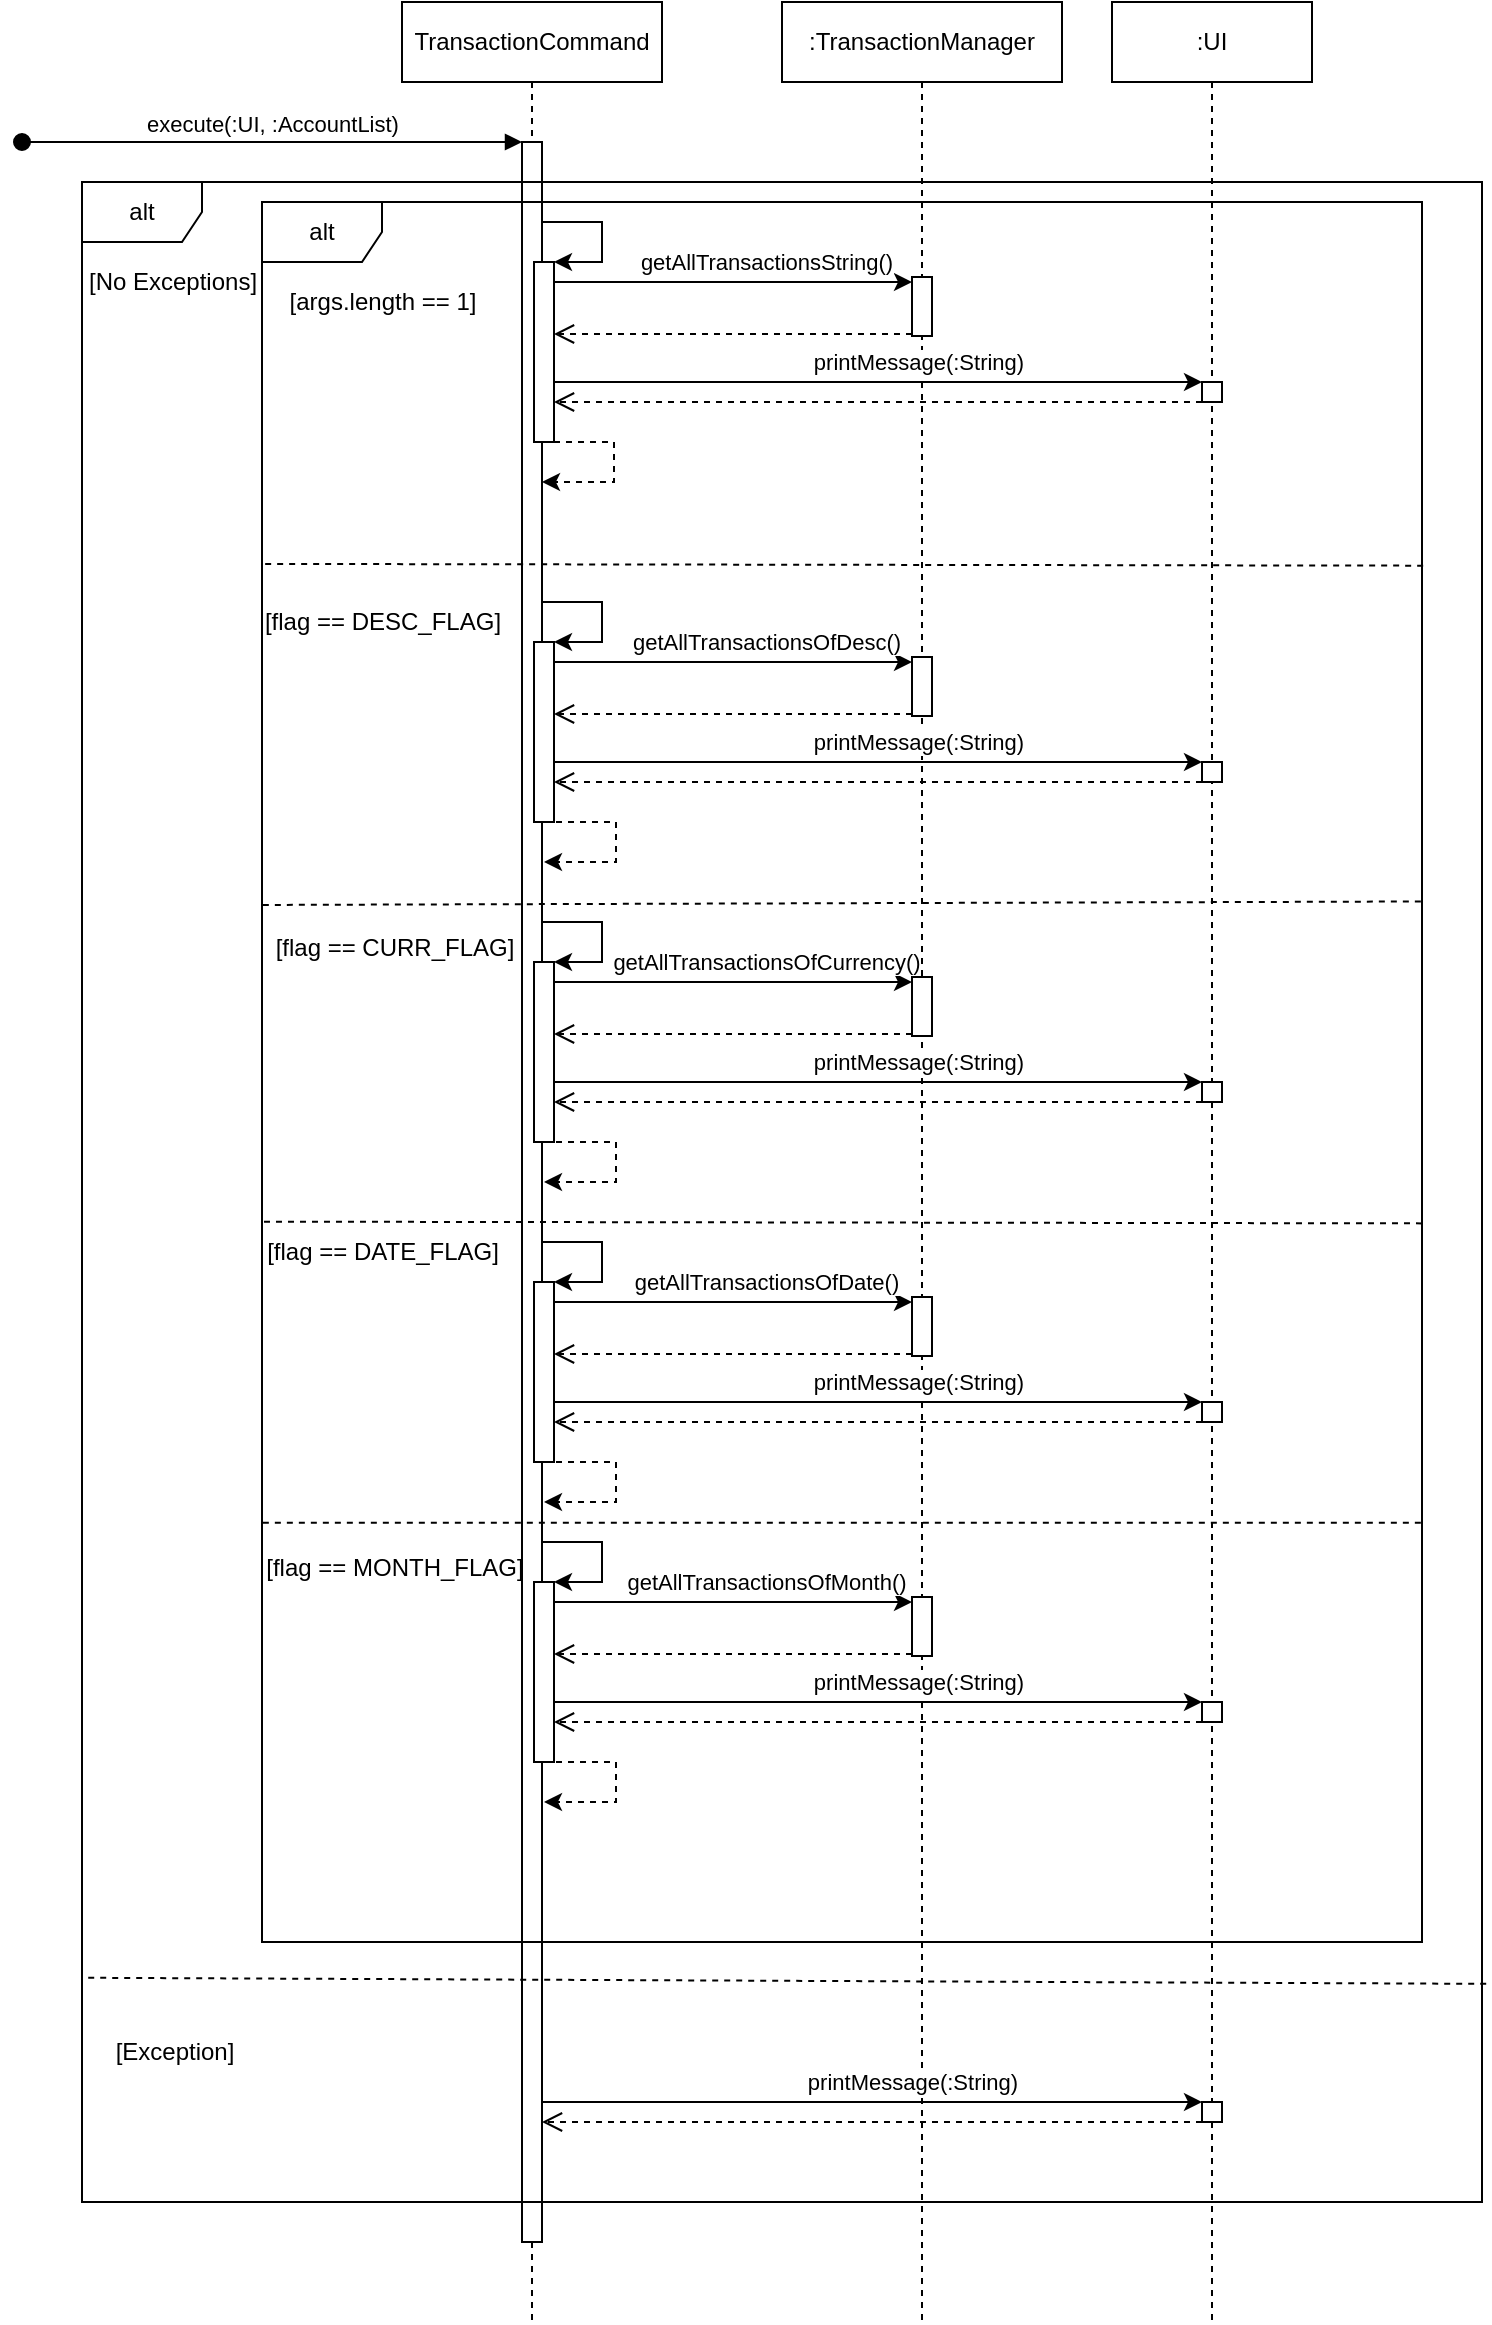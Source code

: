 <mxfile version="21.1.1" type="device">
  <diagram name="Page-1" id="2YBvvXClWsGukQMizWep">
    <mxGraphModel dx="2085" dy="568" grid="1" gridSize="10" guides="1" tooltips="1" connect="1" arrows="1" fold="1" page="1" pageScale="1" pageWidth="850" pageHeight="1100" math="0" shadow="0">
      <root>
        <mxCell id="0" />
        <mxCell id="1" parent="0" />
        <mxCell id="aM9ryv3xv72pqoxQDRHE-1" value="TransactionCommand" style="shape=umlLifeline;perimeter=lifelinePerimeter;whiteSpace=wrap;html=1;container=0;dropTarget=0;collapsible=0;recursiveResize=0;outlineConnect=0;portConstraint=eastwest;newEdgeStyle={&quot;edgeStyle&quot;:&quot;elbowEdgeStyle&quot;,&quot;elbow&quot;:&quot;vertical&quot;,&quot;curved&quot;:0,&quot;rounded&quot;:0};" parent="1" vertex="1">
          <mxGeometry x="110" y="30" width="130" height="1160" as="geometry" />
        </mxCell>
        <mxCell id="aM9ryv3xv72pqoxQDRHE-2" value="" style="html=1;points=[];perimeter=orthogonalPerimeter;outlineConnect=0;targetShapes=umlLifeline;portConstraint=eastwest;newEdgeStyle={&quot;edgeStyle&quot;:&quot;elbowEdgeStyle&quot;,&quot;elbow&quot;:&quot;vertical&quot;,&quot;curved&quot;:0,&quot;rounded&quot;:0};" parent="aM9ryv3xv72pqoxQDRHE-1" vertex="1">
          <mxGeometry x="60" y="70" width="10" height="1050" as="geometry" />
        </mxCell>
        <mxCell id="aM9ryv3xv72pqoxQDRHE-3" value="execute(:UI, :AccountList)" style="html=1;verticalAlign=bottom;startArrow=oval;endArrow=block;startSize=8;edgeStyle=elbowEdgeStyle;elbow=vertical;curved=0;rounded=0;" parent="aM9ryv3xv72pqoxQDRHE-1" target="aM9ryv3xv72pqoxQDRHE-2" edge="1">
          <mxGeometry relative="1" as="geometry">
            <mxPoint x="-190" y="70" as="sourcePoint" />
          </mxGeometry>
        </mxCell>
        <mxCell id="aM9ryv3xv72pqoxQDRHE-5" value=":UI" style="shape=umlLifeline;perimeter=lifelinePerimeter;whiteSpace=wrap;html=1;container=0;dropTarget=0;collapsible=0;recursiveResize=0;outlineConnect=0;portConstraint=eastwest;newEdgeStyle={&quot;edgeStyle&quot;:&quot;elbowEdgeStyle&quot;,&quot;elbow&quot;:&quot;vertical&quot;,&quot;curved&quot;:0,&quot;rounded&quot;:0};" parent="1" vertex="1">
          <mxGeometry x="465" y="30" width="100" height="1160" as="geometry" />
        </mxCell>
        <mxCell id="a20nSgyE2VclxuOLMxw--1" value="alt" style="shape=umlFrame;whiteSpace=wrap;html=1;pointerEvents=0;" parent="1" vertex="1">
          <mxGeometry x="-50" y="120" width="700" height="1010" as="geometry" />
        </mxCell>
        <mxCell id="a20nSgyE2VclxuOLMxw--4" value="" style="endArrow=none;dashed=1;html=1;rounded=0;entryX=0.002;entryY=0.889;entryDx=0;entryDy=0;entryPerimeter=0;exitX=1.003;exitY=0.892;exitDx=0;exitDy=0;exitPerimeter=0;" parent="1" source="a20nSgyE2VclxuOLMxw--1" target="a20nSgyE2VclxuOLMxw--1" edge="1">
          <mxGeometry width="50" height="50" relative="1" as="geometry">
            <mxPoint x="820" y="280" as="sourcePoint" />
            <mxPoint x="450" y="230" as="targetPoint" />
          </mxGeometry>
        </mxCell>
        <mxCell id="a20nSgyE2VclxuOLMxw--5" value="[No Exceptions]" style="text;html=1;align=center;verticalAlign=middle;resizable=0;points=[];autosize=1;strokeColor=none;fillColor=none;" parent="1" vertex="1">
          <mxGeometry x="-60" y="155" width="110" height="30" as="geometry" />
        </mxCell>
        <mxCell id="a20nSgyE2VclxuOLMxw--6" value="[Exception]" style="text;html=1;align=center;verticalAlign=middle;resizable=0;points=[];autosize=1;strokeColor=none;fillColor=none;" parent="1" vertex="1">
          <mxGeometry x="-44" y="1040" width="80" height="30" as="geometry" />
        </mxCell>
        <mxCell id="a20nSgyE2VclxuOLMxw--10" value="alt" style="shape=umlFrame;whiteSpace=wrap;html=1;pointerEvents=0;" parent="1" vertex="1">
          <mxGeometry x="40" y="130" width="580" height="870" as="geometry" />
        </mxCell>
        <mxCell id="a20nSgyE2VclxuOLMxw--11" value="[args.length == 1]" style="text;html=1;align=center;verticalAlign=middle;resizable=0;points=[];autosize=1;strokeColor=none;fillColor=none;" parent="1" vertex="1">
          <mxGeometry x="40" y="165" width="120" height="30" as="geometry" />
        </mxCell>
        <mxCell id="a20nSgyE2VclxuOLMxw--12" value="" style="endArrow=none;dashed=1;html=1;rounded=0;entryX=-0.003;entryY=0.404;entryDx=0;entryDy=0;entryPerimeter=0;exitX=0.999;exitY=0.402;exitDx=0;exitDy=0;exitPerimeter=0;" parent="1" source="a20nSgyE2VclxuOLMxw--10" target="a20nSgyE2VclxuOLMxw--10" edge="1">
          <mxGeometry width="50" height="50" relative="1" as="geometry">
            <mxPoint x="929" y="372" as="sourcePoint" />
            <mxPoint x="-39" y="373" as="targetPoint" />
          </mxGeometry>
        </mxCell>
        <mxCell id="a20nSgyE2VclxuOLMxw--23" style="edgeStyle=elbowEdgeStyle;rounded=0;orthogonalLoop=1;jettySize=auto;html=1;elbow=vertical;curved=0;" parent="1" source="a20nSgyE2VclxuOLMxw--13" target="a20nSgyE2VclxuOLMxw--22" edge="1">
          <mxGeometry relative="1" as="geometry">
            <Array as="points">
              <mxPoint x="200" y="170" />
              <mxPoint x="300" y="160" />
              <mxPoint x="200" y="160" />
            </Array>
          </mxGeometry>
        </mxCell>
        <mxCell id="a20nSgyE2VclxuOLMxw--24" value="getAllTransactionsString()" style="edgeLabel;html=1;align=center;verticalAlign=middle;resizable=0;points=[];" parent="a20nSgyE2VclxuOLMxw--23" vertex="1" connectable="0">
          <mxGeometry x="0.056" relative="1" as="geometry">
            <mxPoint x="11" y="-10" as="offset" />
          </mxGeometry>
        </mxCell>
        <mxCell id="a20nSgyE2VclxuOLMxw--13" value="" style="html=1;points=[];perimeter=orthogonalPerimeter;outlineConnect=0;targetShapes=umlLifeline;portConstraint=eastwest;newEdgeStyle={&quot;edgeStyle&quot;:&quot;elbowEdgeStyle&quot;,&quot;elbow&quot;:&quot;vertical&quot;,&quot;curved&quot;:0,&quot;rounded&quot;:0};" parent="1" vertex="1">
          <mxGeometry x="176" y="160" width="10" height="90" as="geometry" />
        </mxCell>
        <mxCell id="a20nSgyE2VclxuOLMxw--15" value="" style="endArrow=classic;html=1;rounded=0;" parent="1" source="aM9ryv3xv72pqoxQDRHE-2" target="a20nSgyE2VclxuOLMxw--13" edge="1">
          <mxGeometry width="50" height="50" relative="1" as="geometry">
            <mxPoint x="400" y="320" as="sourcePoint" />
            <mxPoint x="450" y="270" as="targetPoint" />
            <Array as="points">
              <mxPoint x="210" y="140" />
              <mxPoint x="210" y="160" />
            </Array>
          </mxGeometry>
        </mxCell>
        <mxCell id="a20nSgyE2VclxuOLMxw--21" value=":TransactionManager" style="shape=umlLifeline;perimeter=lifelinePerimeter;whiteSpace=wrap;html=1;container=0;dropTarget=0;collapsible=0;recursiveResize=0;outlineConnect=0;portConstraint=eastwest;newEdgeStyle={&quot;edgeStyle&quot;:&quot;elbowEdgeStyle&quot;,&quot;elbow&quot;:&quot;vertical&quot;,&quot;curved&quot;:0,&quot;rounded&quot;:0};" parent="1" vertex="1">
          <mxGeometry x="300" y="30" width="140" height="1160" as="geometry" />
        </mxCell>
        <mxCell id="a20nSgyE2VclxuOLMxw--22" value="" style="html=1;points=[];perimeter=orthogonalPerimeter;outlineConnect=0;targetShapes=umlLifeline;portConstraint=eastwest;newEdgeStyle={&quot;edgeStyle&quot;:&quot;elbowEdgeStyle&quot;,&quot;elbow&quot;:&quot;vertical&quot;,&quot;curved&quot;:0,&quot;rounded&quot;:0};" parent="a20nSgyE2VclxuOLMxw--21" vertex="1">
          <mxGeometry x="65" y="137.5" width="10" height="29.5" as="geometry" />
        </mxCell>
        <mxCell id="a20nSgyE2VclxuOLMxw--45" value="" style="html=1;points=[];perimeter=orthogonalPerimeter;outlineConnect=0;targetShapes=umlLifeline;portConstraint=eastwest;newEdgeStyle={&quot;edgeStyle&quot;:&quot;elbowEdgeStyle&quot;,&quot;elbow&quot;:&quot;vertical&quot;,&quot;curved&quot;:0,&quot;rounded&quot;:0};" parent="a20nSgyE2VclxuOLMxw--21" vertex="1">
          <mxGeometry x="65" y="327.5" width="10" height="29.5" as="geometry" />
        </mxCell>
        <mxCell id="a20nSgyE2VclxuOLMxw--25" value="" style="html=1;verticalAlign=bottom;endArrow=open;dashed=1;endSize=8;edgeStyle=elbowEdgeStyle;elbow=vertical;curved=0;rounded=0;" parent="1" source="a20nSgyE2VclxuOLMxw--22" edge="1">
          <mxGeometry x="0.183" relative="1" as="geometry">
            <mxPoint x="266" y="195" as="sourcePoint" />
            <mxPoint x="186" y="196" as="targetPoint" />
            <Array as="points">
              <mxPoint x="260" y="196" />
              <mxPoint x="280" y="196" />
              <mxPoint x="220" y="180" />
            </Array>
            <mxPoint as="offset" />
          </mxGeometry>
        </mxCell>
        <mxCell id="a20nSgyE2VclxuOLMxw--26" style="edgeStyle=elbowEdgeStyle;rounded=0;orthogonalLoop=1;jettySize=auto;html=1;elbow=vertical;curved=0;" parent="1" target="a20nSgyE2VclxuOLMxw--28" edge="1">
          <mxGeometry relative="1" as="geometry">
            <mxPoint x="186" y="220" as="sourcePoint" />
            <mxPoint x="365" y="220" as="targetPoint" />
            <Array as="points">
              <mxPoint x="200" y="220" />
              <mxPoint x="300" y="210" />
              <mxPoint x="200" y="210" />
            </Array>
          </mxGeometry>
        </mxCell>
        <mxCell id="a20nSgyE2VclxuOLMxw--27" value="printMessage(:String)" style="edgeLabel;html=1;align=center;verticalAlign=middle;resizable=0;points=[];" parent="a20nSgyE2VclxuOLMxw--26" vertex="1" connectable="0">
          <mxGeometry x="0.056" relative="1" as="geometry">
            <mxPoint x="11" y="-10" as="offset" />
          </mxGeometry>
        </mxCell>
        <mxCell id="a20nSgyE2VclxuOLMxw--28" value="" style="html=1;points=[];perimeter=orthogonalPerimeter;outlineConnect=0;targetShapes=umlLifeline;portConstraint=eastwest;newEdgeStyle={&quot;edgeStyle&quot;:&quot;elbowEdgeStyle&quot;,&quot;elbow&quot;:&quot;vertical&quot;,&quot;curved&quot;:0,&quot;rounded&quot;:0};" parent="1" vertex="1">
          <mxGeometry x="510" y="220" width="10" height="10" as="geometry" />
        </mxCell>
        <mxCell id="a20nSgyE2VclxuOLMxw--29" value="" style="html=1;verticalAlign=bottom;endArrow=open;dashed=1;endSize=8;edgeStyle=elbowEdgeStyle;elbow=vertical;curved=0;rounded=0;" parent="1" source="a20nSgyE2VclxuOLMxw--28" edge="1">
          <mxGeometry x="0.183" relative="1" as="geometry">
            <mxPoint x="365" y="240" as="sourcePoint" />
            <mxPoint x="186" y="230" as="targetPoint" />
            <Array as="points">
              <mxPoint x="250" y="230" />
              <mxPoint x="260" y="240" />
              <mxPoint x="280" y="240" />
              <mxPoint x="220" y="224" />
            </Array>
            <mxPoint as="offset" />
          </mxGeometry>
        </mxCell>
        <mxCell id="a20nSgyE2VclxuOLMxw--31" value="[flag == DESC_FLAG]" style="text;html=1;align=center;verticalAlign=middle;resizable=0;points=[];autosize=1;strokeColor=none;fillColor=none;" parent="1" vertex="1">
          <mxGeometry x="30" y="325" width="140" height="30" as="geometry" />
        </mxCell>
        <mxCell id="a20nSgyE2VclxuOLMxw--46" style="edgeStyle=elbowEdgeStyle;rounded=0;orthogonalLoop=1;jettySize=auto;html=1;elbow=vertical;curved=0;" parent="1" source="a20nSgyE2VclxuOLMxw--49" target="a20nSgyE2VclxuOLMxw--45" edge="1">
          <mxGeometry relative="1" as="geometry">
            <Array as="points">
              <mxPoint x="200" y="360" />
              <mxPoint x="300" y="350" />
              <mxPoint x="200" y="350" />
            </Array>
          </mxGeometry>
        </mxCell>
        <mxCell id="a20nSgyE2VclxuOLMxw--47" value="getAllTransactionsOfDesc()" style="edgeLabel;html=1;align=center;verticalAlign=middle;resizable=0;points=[];" parent="a20nSgyE2VclxuOLMxw--46" vertex="1" connectable="0">
          <mxGeometry x="0.056" relative="1" as="geometry">
            <mxPoint x="11" y="-10" as="offset" />
          </mxGeometry>
        </mxCell>
        <mxCell id="a20nSgyE2VclxuOLMxw--48" value="" style="endArrow=classic;html=1;rounded=0;" parent="1" target="a20nSgyE2VclxuOLMxw--49" edge="1">
          <mxGeometry width="50" height="50" relative="1" as="geometry">
            <mxPoint x="180" y="330" as="sourcePoint" />
            <mxPoint x="450" y="460" as="targetPoint" />
            <Array as="points">
              <mxPoint x="210" y="330" />
              <mxPoint x="210" y="350" />
            </Array>
          </mxGeometry>
        </mxCell>
        <mxCell id="a20nSgyE2VclxuOLMxw--49" value="" style="html=1;points=[];perimeter=orthogonalPerimeter;outlineConnect=0;targetShapes=umlLifeline;portConstraint=eastwest;newEdgeStyle={&quot;edgeStyle&quot;:&quot;elbowEdgeStyle&quot;,&quot;elbow&quot;:&quot;vertical&quot;,&quot;curved&quot;:0,&quot;rounded&quot;:0};" parent="1" vertex="1">
          <mxGeometry x="176" y="350" width="10" height="90" as="geometry" />
        </mxCell>
        <mxCell id="a20nSgyE2VclxuOLMxw--50" value="" style="html=1;verticalAlign=bottom;endArrow=open;dashed=1;endSize=8;edgeStyle=elbowEdgeStyle;elbow=vertical;curved=0;rounded=0;" parent="1" source="a20nSgyE2VclxuOLMxw--45" edge="1">
          <mxGeometry x="0.183" relative="1" as="geometry">
            <mxPoint x="266" y="385" as="sourcePoint" />
            <mxPoint x="186" y="386" as="targetPoint" />
            <Array as="points">
              <mxPoint x="260" y="386" />
              <mxPoint x="280" y="386" />
              <mxPoint x="220" y="370" />
            </Array>
            <mxPoint as="offset" />
          </mxGeometry>
        </mxCell>
        <mxCell id="a20nSgyE2VclxuOLMxw--51" style="edgeStyle=elbowEdgeStyle;rounded=0;orthogonalLoop=1;jettySize=auto;html=1;elbow=vertical;curved=0;" parent="1" edge="1">
          <mxGeometry relative="1" as="geometry">
            <mxPoint x="186" y="410" as="sourcePoint" />
            <mxPoint x="510" y="410" as="targetPoint" />
            <Array as="points">
              <mxPoint x="200" y="410" />
              <mxPoint x="300" y="400" />
              <mxPoint x="200" y="400" />
            </Array>
          </mxGeometry>
        </mxCell>
        <mxCell id="a20nSgyE2VclxuOLMxw--52" value="printMessage(:String)" style="edgeLabel;html=1;align=center;verticalAlign=middle;resizable=0;points=[];" parent="a20nSgyE2VclxuOLMxw--51" vertex="1" connectable="0">
          <mxGeometry x="0.056" relative="1" as="geometry">
            <mxPoint x="11" y="-10" as="offset" />
          </mxGeometry>
        </mxCell>
        <mxCell id="a20nSgyE2VclxuOLMxw--53" value="" style="html=1;verticalAlign=bottom;endArrow=open;dashed=1;endSize=8;edgeStyle=elbowEdgeStyle;elbow=vertical;curved=0;rounded=0;" parent="1" edge="1">
          <mxGeometry x="0.183" relative="1" as="geometry">
            <mxPoint x="510" y="420" as="sourcePoint" />
            <mxPoint x="186" y="420" as="targetPoint" />
            <Array as="points">
              <mxPoint x="250" y="420" />
              <mxPoint x="260" y="430" />
              <mxPoint x="280" y="430" />
              <mxPoint x="220" y="414" />
            </Array>
            <mxPoint as="offset" />
          </mxGeometry>
        </mxCell>
        <mxCell id="a20nSgyE2VclxuOLMxw--55" value="" style="html=1;points=[];perimeter=orthogonalPerimeter;outlineConnect=0;targetShapes=umlLifeline;portConstraint=eastwest;newEdgeStyle={&quot;edgeStyle&quot;:&quot;elbowEdgeStyle&quot;,&quot;elbow&quot;:&quot;vertical&quot;,&quot;curved&quot;:0,&quot;rounded&quot;:0};" parent="1" vertex="1">
          <mxGeometry x="510" y="410" width="10" height="10" as="geometry" />
        </mxCell>
        <mxCell id="a20nSgyE2VclxuOLMxw--66" value="" style="html=1;points=[];perimeter=orthogonalPerimeter;outlineConnect=0;targetShapes=umlLifeline;portConstraint=eastwest;newEdgeStyle={&quot;edgeStyle&quot;:&quot;elbowEdgeStyle&quot;,&quot;elbow&quot;:&quot;vertical&quot;,&quot;curved&quot;:0,&quot;rounded&quot;:0};" parent="1" vertex="1">
          <mxGeometry x="365" y="517.5" width="10" height="29.5" as="geometry" />
        </mxCell>
        <mxCell id="a20nSgyE2VclxuOLMxw--67" style="edgeStyle=elbowEdgeStyle;rounded=0;orthogonalLoop=1;jettySize=auto;html=1;elbow=vertical;curved=0;" parent="1" source="a20nSgyE2VclxuOLMxw--70" target="a20nSgyE2VclxuOLMxw--66" edge="1">
          <mxGeometry relative="1" as="geometry">
            <Array as="points">
              <mxPoint x="200" y="520" />
              <mxPoint x="300" y="510" />
              <mxPoint x="200" y="510" />
            </Array>
          </mxGeometry>
        </mxCell>
        <mxCell id="a20nSgyE2VclxuOLMxw--68" value="getAllTransactionsOfCurrency()" style="edgeLabel;html=1;align=center;verticalAlign=middle;resizable=0;points=[];" parent="a20nSgyE2VclxuOLMxw--67" vertex="1" connectable="0">
          <mxGeometry x="0.056" relative="1" as="geometry">
            <mxPoint x="11" y="-10" as="offset" />
          </mxGeometry>
        </mxCell>
        <mxCell id="a20nSgyE2VclxuOLMxw--69" value="" style="endArrow=classic;html=1;rounded=0;" parent="1" target="a20nSgyE2VclxuOLMxw--70" edge="1">
          <mxGeometry width="50" height="50" relative="1" as="geometry">
            <mxPoint x="180" y="490" as="sourcePoint" />
            <mxPoint x="450" y="620" as="targetPoint" />
            <Array as="points">
              <mxPoint x="210" y="490" />
              <mxPoint x="210" y="510" />
            </Array>
          </mxGeometry>
        </mxCell>
        <mxCell id="a20nSgyE2VclxuOLMxw--70" value="" style="html=1;points=[];perimeter=orthogonalPerimeter;outlineConnect=0;targetShapes=umlLifeline;portConstraint=eastwest;newEdgeStyle={&quot;edgeStyle&quot;:&quot;elbowEdgeStyle&quot;,&quot;elbow&quot;:&quot;vertical&quot;,&quot;curved&quot;:0,&quot;rounded&quot;:0};" parent="1" vertex="1">
          <mxGeometry x="176" y="510" width="10" height="90" as="geometry" />
        </mxCell>
        <mxCell id="a20nSgyE2VclxuOLMxw--71" value="" style="html=1;verticalAlign=bottom;endArrow=open;dashed=1;endSize=8;edgeStyle=elbowEdgeStyle;elbow=vertical;curved=0;rounded=0;" parent="1" source="a20nSgyE2VclxuOLMxw--66" edge="1">
          <mxGeometry x="0.183" relative="1" as="geometry">
            <mxPoint x="266" y="545" as="sourcePoint" />
            <mxPoint x="186" y="546" as="targetPoint" />
            <Array as="points">
              <mxPoint x="260" y="546" />
              <mxPoint x="280" y="546" />
              <mxPoint x="220" y="530" />
            </Array>
            <mxPoint as="offset" />
          </mxGeometry>
        </mxCell>
        <mxCell id="a20nSgyE2VclxuOLMxw--72" style="edgeStyle=elbowEdgeStyle;rounded=0;orthogonalLoop=1;jettySize=auto;html=1;elbow=vertical;curved=0;" parent="1" edge="1">
          <mxGeometry relative="1" as="geometry">
            <mxPoint x="186" y="570" as="sourcePoint" />
            <mxPoint x="510" y="570" as="targetPoint" />
            <Array as="points">
              <mxPoint x="200" y="570" />
              <mxPoint x="300" y="560" />
              <mxPoint x="200" y="560" />
            </Array>
          </mxGeometry>
        </mxCell>
        <mxCell id="a20nSgyE2VclxuOLMxw--73" value="printMessage(:String)" style="edgeLabel;html=1;align=center;verticalAlign=middle;resizable=0;points=[];" parent="a20nSgyE2VclxuOLMxw--72" vertex="1" connectable="0">
          <mxGeometry x="0.056" relative="1" as="geometry">
            <mxPoint x="11" y="-10" as="offset" />
          </mxGeometry>
        </mxCell>
        <mxCell id="a20nSgyE2VclxuOLMxw--74" value="" style="html=1;verticalAlign=bottom;endArrow=open;dashed=1;endSize=8;edgeStyle=elbowEdgeStyle;elbow=vertical;curved=0;rounded=0;" parent="1" edge="1">
          <mxGeometry x="0.183" relative="1" as="geometry">
            <mxPoint x="510" y="580" as="sourcePoint" />
            <mxPoint x="186" y="580" as="targetPoint" />
            <Array as="points">
              <mxPoint x="250" y="580" />
              <mxPoint x="260" y="590" />
              <mxPoint x="280" y="590" />
              <mxPoint x="220" y="574" />
            </Array>
            <mxPoint as="offset" />
          </mxGeometry>
        </mxCell>
        <mxCell id="a20nSgyE2VclxuOLMxw--76" value="" style="html=1;points=[];perimeter=orthogonalPerimeter;outlineConnect=0;targetShapes=umlLifeline;portConstraint=eastwest;newEdgeStyle={&quot;edgeStyle&quot;:&quot;elbowEdgeStyle&quot;,&quot;elbow&quot;:&quot;vertical&quot;,&quot;curved&quot;:0,&quot;rounded&quot;:0};" parent="1" vertex="1">
          <mxGeometry x="510" y="570" width="10" height="10" as="geometry" />
        </mxCell>
        <mxCell id="a20nSgyE2VclxuOLMxw--77" value="" style="html=1;points=[];perimeter=orthogonalPerimeter;outlineConnect=0;targetShapes=umlLifeline;portConstraint=eastwest;newEdgeStyle={&quot;edgeStyle&quot;:&quot;elbowEdgeStyle&quot;,&quot;elbow&quot;:&quot;vertical&quot;,&quot;curved&quot;:0,&quot;rounded&quot;:0};" parent="1" vertex="1">
          <mxGeometry x="365" y="677.5" width="10" height="29.5" as="geometry" />
        </mxCell>
        <mxCell id="a20nSgyE2VclxuOLMxw--78" style="edgeStyle=elbowEdgeStyle;rounded=0;orthogonalLoop=1;jettySize=auto;html=1;elbow=vertical;curved=0;" parent="1" source="a20nSgyE2VclxuOLMxw--81" target="a20nSgyE2VclxuOLMxw--77" edge="1">
          <mxGeometry relative="1" as="geometry">
            <Array as="points">
              <mxPoint x="200" y="680" />
              <mxPoint x="300" y="670" />
              <mxPoint x="200" y="670" />
            </Array>
          </mxGeometry>
        </mxCell>
        <mxCell id="a20nSgyE2VclxuOLMxw--79" value="getAllTransactionsOfDate()" style="edgeLabel;html=1;align=center;verticalAlign=middle;resizable=0;points=[];" parent="a20nSgyE2VclxuOLMxw--78" vertex="1" connectable="0">
          <mxGeometry x="0.056" relative="1" as="geometry">
            <mxPoint x="11" y="-10" as="offset" />
          </mxGeometry>
        </mxCell>
        <mxCell id="a20nSgyE2VclxuOLMxw--80" value="" style="endArrow=classic;html=1;rounded=0;" parent="1" target="a20nSgyE2VclxuOLMxw--81" edge="1">
          <mxGeometry width="50" height="50" relative="1" as="geometry">
            <mxPoint x="180" y="650" as="sourcePoint" />
            <mxPoint x="450" y="780" as="targetPoint" />
            <Array as="points">
              <mxPoint x="210" y="650" />
              <mxPoint x="210" y="670" />
            </Array>
          </mxGeometry>
        </mxCell>
        <mxCell id="a20nSgyE2VclxuOLMxw--81" value="" style="html=1;points=[];perimeter=orthogonalPerimeter;outlineConnect=0;targetShapes=umlLifeline;portConstraint=eastwest;newEdgeStyle={&quot;edgeStyle&quot;:&quot;elbowEdgeStyle&quot;,&quot;elbow&quot;:&quot;vertical&quot;,&quot;curved&quot;:0,&quot;rounded&quot;:0};" parent="1" vertex="1">
          <mxGeometry x="176" y="670" width="10" height="90" as="geometry" />
        </mxCell>
        <mxCell id="a20nSgyE2VclxuOLMxw--82" value="" style="html=1;verticalAlign=bottom;endArrow=open;dashed=1;endSize=8;edgeStyle=elbowEdgeStyle;elbow=vertical;curved=0;rounded=0;" parent="1" source="a20nSgyE2VclxuOLMxw--77" edge="1">
          <mxGeometry x="0.183" relative="1" as="geometry">
            <mxPoint x="266" y="705" as="sourcePoint" />
            <mxPoint x="186" y="706" as="targetPoint" />
            <Array as="points">
              <mxPoint x="260" y="706" />
              <mxPoint x="280" y="706" />
              <mxPoint x="220" y="690" />
            </Array>
            <mxPoint as="offset" />
          </mxGeometry>
        </mxCell>
        <mxCell id="a20nSgyE2VclxuOLMxw--83" style="edgeStyle=elbowEdgeStyle;rounded=0;orthogonalLoop=1;jettySize=auto;html=1;elbow=vertical;curved=0;" parent="1" edge="1">
          <mxGeometry relative="1" as="geometry">
            <mxPoint x="186" y="730" as="sourcePoint" />
            <mxPoint x="510" y="730" as="targetPoint" />
            <Array as="points">
              <mxPoint x="200" y="730" />
              <mxPoint x="300" y="720" />
              <mxPoint x="200" y="720" />
            </Array>
          </mxGeometry>
        </mxCell>
        <mxCell id="a20nSgyE2VclxuOLMxw--84" value="printMessage(:String)" style="edgeLabel;html=1;align=center;verticalAlign=middle;resizable=0;points=[];" parent="a20nSgyE2VclxuOLMxw--83" vertex="1" connectable="0">
          <mxGeometry x="0.056" relative="1" as="geometry">
            <mxPoint x="11" y="-10" as="offset" />
          </mxGeometry>
        </mxCell>
        <mxCell id="a20nSgyE2VclxuOLMxw--85" value="" style="html=1;verticalAlign=bottom;endArrow=open;dashed=1;endSize=8;edgeStyle=elbowEdgeStyle;elbow=vertical;curved=0;rounded=0;" parent="1" edge="1">
          <mxGeometry x="0.183" relative="1" as="geometry">
            <mxPoint x="510" y="740" as="sourcePoint" />
            <mxPoint x="186" y="740" as="targetPoint" />
            <Array as="points">
              <mxPoint x="250" y="740" />
              <mxPoint x="260" y="750" />
              <mxPoint x="280" y="750" />
              <mxPoint x="220" y="734" />
            </Array>
            <mxPoint as="offset" />
          </mxGeometry>
        </mxCell>
        <mxCell id="a20nSgyE2VclxuOLMxw--87" value="" style="html=1;points=[];perimeter=orthogonalPerimeter;outlineConnect=0;targetShapes=umlLifeline;portConstraint=eastwest;newEdgeStyle={&quot;edgeStyle&quot;:&quot;elbowEdgeStyle&quot;,&quot;elbow&quot;:&quot;vertical&quot;,&quot;curved&quot;:0,&quot;rounded&quot;:0};" parent="1" vertex="1">
          <mxGeometry x="365" y="827.5" width="10" height="29.5" as="geometry" />
        </mxCell>
        <mxCell id="a20nSgyE2VclxuOLMxw--88" style="edgeStyle=elbowEdgeStyle;rounded=0;orthogonalLoop=1;jettySize=auto;html=1;elbow=vertical;curved=0;" parent="1" source="a20nSgyE2VclxuOLMxw--91" target="a20nSgyE2VclxuOLMxw--87" edge="1">
          <mxGeometry relative="1" as="geometry">
            <Array as="points">
              <mxPoint x="200" y="830" />
              <mxPoint x="300" y="820" />
              <mxPoint x="200" y="820" />
            </Array>
          </mxGeometry>
        </mxCell>
        <mxCell id="a20nSgyE2VclxuOLMxw--89" value="getAllTransactionsOfMonth()" style="edgeLabel;html=1;align=center;verticalAlign=middle;resizable=0;points=[];" parent="a20nSgyE2VclxuOLMxw--88" vertex="1" connectable="0">
          <mxGeometry x="0.056" relative="1" as="geometry">
            <mxPoint x="11" y="-10" as="offset" />
          </mxGeometry>
        </mxCell>
        <mxCell id="a20nSgyE2VclxuOLMxw--90" value="" style="endArrow=classic;html=1;rounded=0;" parent="1" target="a20nSgyE2VclxuOLMxw--91" edge="1">
          <mxGeometry width="50" height="50" relative="1" as="geometry">
            <mxPoint x="180" y="800" as="sourcePoint" />
            <mxPoint x="450" y="930" as="targetPoint" />
            <Array as="points">
              <mxPoint x="210" y="800" />
              <mxPoint x="210" y="820" />
            </Array>
          </mxGeometry>
        </mxCell>
        <mxCell id="a20nSgyE2VclxuOLMxw--91" value="" style="html=1;points=[];perimeter=orthogonalPerimeter;outlineConnect=0;targetShapes=umlLifeline;portConstraint=eastwest;newEdgeStyle={&quot;edgeStyle&quot;:&quot;elbowEdgeStyle&quot;,&quot;elbow&quot;:&quot;vertical&quot;,&quot;curved&quot;:0,&quot;rounded&quot;:0};" parent="1" vertex="1">
          <mxGeometry x="176" y="820" width="10" height="90" as="geometry" />
        </mxCell>
        <mxCell id="a20nSgyE2VclxuOLMxw--92" value="" style="html=1;verticalAlign=bottom;endArrow=open;dashed=1;endSize=8;edgeStyle=elbowEdgeStyle;elbow=vertical;curved=0;rounded=0;" parent="1" source="a20nSgyE2VclxuOLMxw--87" edge="1">
          <mxGeometry x="0.183" relative="1" as="geometry">
            <mxPoint x="266" y="855" as="sourcePoint" />
            <mxPoint x="186" y="856" as="targetPoint" />
            <Array as="points">
              <mxPoint x="260" y="856" />
              <mxPoint x="280" y="856" />
              <mxPoint x="220" y="840" />
            </Array>
            <mxPoint as="offset" />
          </mxGeometry>
        </mxCell>
        <mxCell id="a20nSgyE2VclxuOLMxw--93" style="edgeStyle=elbowEdgeStyle;rounded=0;orthogonalLoop=1;jettySize=auto;html=1;elbow=vertical;curved=0;" parent="1" edge="1">
          <mxGeometry relative="1" as="geometry">
            <mxPoint x="186" y="880" as="sourcePoint" />
            <mxPoint x="510" y="880" as="targetPoint" />
            <Array as="points">
              <mxPoint x="200" y="880" />
              <mxPoint x="300" y="870" />
              <mxPoint x="200" y="870" />
            </Array>
          </mxGeometry>
        </mxCell>
        <mxCell id="a20nSgyE2VclxuOLMxw--94" value="printMessage(:String)" style="edgeLabel;html=1;align=center;verticalAlign=middle;resizable=0;points=[];" parent="a20nSgyE2VclxuOLMxw--93" vertex="1" connectable="0">
          <mxGeometry x="0.056" relative="1" as="geometry">
            <mxPoint x="11" y="-10" as="offset" />
          </mxGeometry>
        </mxCell>
        <mxCell id="a20nSgyE2VclxuOLMxw--95" value="" style="html=1;verticalAlign=bottom;endArrow=open;dashed=1;endSize=8;edgeStyle=elbowEdgeStyle;elbow=vertical;curved=0;rounded=0;" parent="1" edge="1">
          <mxGeometry x="0.183" relative="1" as="geometry">
            <mxPoint x="510" y="890" as="sourcePoint" />
            <mxPoint x="186" y="890" as="targetPoint" />
            <Array as="points">
              <mxPoint x="250" y="890" />
              <mxPoint x="260" y="900" />
              <mxPoint x="280" y="900" />
              <mxPoint x="220" y="884" />
            </Array>
            <mxPoint as="offset" />
          </mxGeometry>
        </mxCell>
        <mxCell id="a20nSgyE2VclxuOLMxw--97" value="" style="endArrow=none;dashed=1;html=1;rounded=0;entryX=0.001;entryY=0.208;entryDx=0;entryDy=0;entryPerimeter=0;exitX=1.001;exitY=0.209;exitDx=0;exitDy=0;exitPerimeter=0;" parent="1" source="a20nSgyE2VclxuOLMxw--10" target="a20nSgyE2VclxuOLMxw--10" edge="1">
          <mxGeometry width="50" height="50" relative="1" as="geometry">
            <mxPoint x="629" y="490" as="sourcePoint" />
            <mxPoint x="48" y="491" as="targetPoint" />
          </mxGeometry>
        </mxCell>
        <mxCell id="a20nSgyE2VclxuOLMxw--98" value="" style="endArrow=none;dashed=1;html=1;rounded=0;entryX=0.001;entryY=0.586;entryDx=0;entryDy=0;entryPerimeter=0;exitX=1;exitY=0.587;exitDx=0;exitDy=0;exitPerimeter=0;" parent="1" source="a20nSgyE2VclxuOLMxw--10" target="a20nSgyE2VclxuOLMxw--10" edge="1">
          <mxGeometry width="50" height="50" relative="1" as="geometry">
            <mxPoint x="629" y="490" as="sourcePoint" />
            <mxPoint x="48" y="491" as="targetPoint" />
          </mxGeometry>
        </mxCell>
        <mxCell id="a20nSgyE2VclxuOLMxw--99" value="" style="endArrow=none;dashed=1;html=1;rounded=0;entryX=-0.003;entryY=0.759;entryDx=0;entryDy=0;entryPerimeter=0;exitX=0.999;exitY=0.759;exitDx=0;exitDy=0;exitPerimeter=0;" parent="1" source="a20nSgyE2VclxuOLMxw--10" target="a20nSgyE2VclxuOLMxw--10" edge="1">
          <mxGeometry width="50" height="50" relative="1" as="geometry">
            <mxPoint x="630" y="651" as="sourcePoint" />
            <mxPoint x="51" y="650" as="targetPoint" />
          </mxGeometry>
        </mxCell>
        <mxCell id="a20nSgyE2VclxuOLMxw--100" value="[flag == CURR_FLAG]" style="text;html=1;align=center;verticalAlign=middle;resizable=0;points=[];autosize=1;strokeColor=none;fillColor=none;" parent="1" vertex="1">
          <mxGeometry x="36" y="487.5" width="140" height="30" as="geometry" />
        </mxCell>
        <mxCell id="a20nSgyE2VclxuOLMxw--101" value="[flag == DATE_FLAG]" style="text;html=1;align=center;verticalAlign=middle;resizable=0;points=[];autosize=1;strokeColor=none;fillColor=none;" parent="1" vertex="1">
          <mxGeometry x="30" y="640" width="140" height="30" as="geometry" />
        </mxCell>
        <mxCell id="a20nSgyE2VclxuOLMxw--102" value="[flag == MONTH_FLAG]" style="text;html=1;align=center;verticalAlign=middle;resizable=0;points=[];autosize=1;strokeColor=none;fillColor=none;" parent="1" vertex="1">
          <mxGeometry x="31" y="797.5" width="150" height="30" as="geometry" />
        </mxCell>
        <mxCell id="a20nSgyE2VclxuOLMxw--103" value="" style="html=1;points=[];perimeter=orthogonalPerimeter;outlineConnect=0;targetShapes=umlLifeline;portConstraint=eastwest;newEdgeStyle={&quot;edgeStyle&quot;:&quot;elbowEdgeStyle&quot;,&quot;elbow&quot;:&quot;vertical&quot;,&quot;curved&quot;:0,&quot;rounded&quot;:0};" parent="1" vertex="1">
          <mxGeometry x="510" y="730" width="10" height="10" as="geometry" />
        </mxCell>
        <mxCell id="a20nSgyE2VclxuOLMxw--104" value="" style="html=1;points=[];perimeter=orthogonalPerimeter;outlineConnect=0;targetShapes=umlLifeline;portConstraint=eastwest;newEdgeStyle={&quot;edgeStyle&quot;:&quot;elbowEdgeStyle&quot;,&quot;elbow&quot;:&quot;vertical&quot;,&quot;curved&quot;:0,&quot;rounded&quot;:0};" parent="1" vertex="1">
          <mxGeometry x="510" y="880" width="10" height="10" as="geometry" />
        </mxCell>
        <mxCell id="a20nSgyE2VclxuOLMxw--105" style="edgeStyle=elbowEdgeStyle;rounded=0;orthogonalLoop=1;jettySize=auto;html=1;elbow=vertical;curved=0;" parent="1" edge="1">
          <mxGeometry relative="1" as="geometry">
            <mxPoint x="180" y="1080" as="sourcePoint" />
            <mxPoint x="510" y="1080" as="targetPoint" />
            <Array as="points">
              <mxPoint x="200" y="1080" />
              <mxPoint x="300" y="1070" />
              <mxPoint x="200" y="1070" />
            </Array>
          </mxGeometry>
        </mxCell>
        <mxCell id="a20nSgyE2VclxuOLMxw--106" value="printMessage(:String)" style="edgeLabel;html=1;align=center;verticalAlign=middle;resizable=0;points=[];" parent="a20nSgyE2VclxuOLMxw--105" vertex="1" connectable="0">
          <mxGeometry x="0.056" relative="1" as="geometry">
            <mxPoint x="11" y="-10" as="offset" />
          </mxGeometry>
        </mxCell>
        <mxCell id="a20nSgyE2VclxuOLMxw--107" value="" style="html=1;verticalAlign=bottom;endArrow=open;dashed=1;endSize=8;edgeStyle=elbowEdgeStyle;elbow=vertical;curved=0;rounded=0;" parent="1" edge="1">
          <mxGeometry x="0.183" relative="1" as="geometry">
            <mxPoint x="510" y="1090" as="sourcePoint" />
            <mxPoint x="180" y="1090" as="targetPoint" />
            <Array as="points">
              <mxPoint x="250" y="1090" />
              <mxPoint x="260" y="1100" />
              <mxPoint x="280" y="1100" />
              <mxPoint x="220" y="1084" />
            </Array>
            <mxPoint as="offset" />
          </mxGeometry>
        </mxCell>
        <mxCell id="a20nSgyE2VclxuOLMxw--108" value="" style="html=1;points=[];perimeter=orthogonalPerimeter;outlineConnect=0;targetShapes=umlLifeline;portConstraint=eastwest;newEdgeStyle={&quot;edgeStyle&quot;:&quot;elbowEdgeStyle&quot;,&quot;elbow&quot;:&quot;vertical&quot;,&quot;curved&quot;:0,&quot;rounded&quot;:0};" parent="1" vertex="1">
          <mxGeometry x="510" y="1080" width="10" height="10" as="geometry" />
        </mxCell>
        <mxCell id="SmZIZ6ZhfoR9nc0BJCIU-1" value="" style="endArrow=classic;html=1;rounded=0;dashed=1;" edge="1" parent="1">
          <mxGeometry width="50" height="50" relative="1" as="geometry">
            <mxPoint x="186" y="250" as="sourcePoint" />
            <mxPoint x="180" y="270" as="targetPoint" />
            <Array as="points">
              <mxPoint x="216" y="250" />
              <mxPoint x="216" y="270" />
            </Array>
          </mxGeometry>
        </mxCell>
        <mxCell id="SmZIZ6ZhfoR9nc0BJCIU-2" value="" style="endArrow=classic;html=1;rounded=0;dashed=1;" edge="1" parent="1">
          <mxGeometry width="50" height="50" relative="1" as="geometry">
            <mxPoint x="187" y="440" as="sourcePoint" />
            <mxPoint x="181" y="460" as="targetPoint" />
            <Array as="points">
              <mxPoint x="217" y="440" />
              <mxPoint x="217" y="460" />
            </Array>
          </mxGeometry>
        </mxCell>
        <mxCell id="SmZIZ6ZhfoR9nc0BJCIU-3" value="" style="endArrow=classic;html=1;rounded=0;dashed=1;" edge="1" parent="1">
          <mxGeometry width="50" height="50" relative="1" as="geometry">
            <mxPoint x="187" y="600" as="sourcePoint" />
            <mxPoint x="181" y="620" as="targetPoint" />
            <Array as="points">
              <mxPoint x="217" y="600" />
              <mxPoint x="217" y="620" />
            </Array>
          </mxGeometry>
        </mxCell>
        <mxCell id="SmZIZ6ZhfoR9nc0BJCIU-4" value="" style="endArrow=classic;html=1;rounded=0;dashed=1;" edge="1" parent="1">
          <mxGeometry width="50" height="50" relative="1" as="geometry">
            <mxPoint x="187" y="760" as="sourcePoint" />
            <mxPoint x="181" y="780" as="targetPoint" />
            <Array as="points">
              <mxPoint x="217" y="760" />
              <mxPoint x="217" y="780" />
            </Array>
          </mxGeometry>
        </mxCell>
        <mxCell id="SmZIZ6ZhfoR9nc0BJCIU-5" value="" style="endArrow=classic;html=1;rounded=0;dashed=1;" edge="1" parent="1">
          <mxGeometry width="50" height="50" relative="1" as="geometry">
            <mxPoint x="187" y="910" as="sourcePoint" />
            <mxPoint x="181" y="930" as="targetPoint" />
            <Array as="points">
              <mxPoint x="217" y="910" />
              <mxPoint x="217" y="930" />
            </Array>
          </mxGeometry>
        </mxCell>
      </root>
    </mxGraphModel>
  </diagram>
</mxfile>
